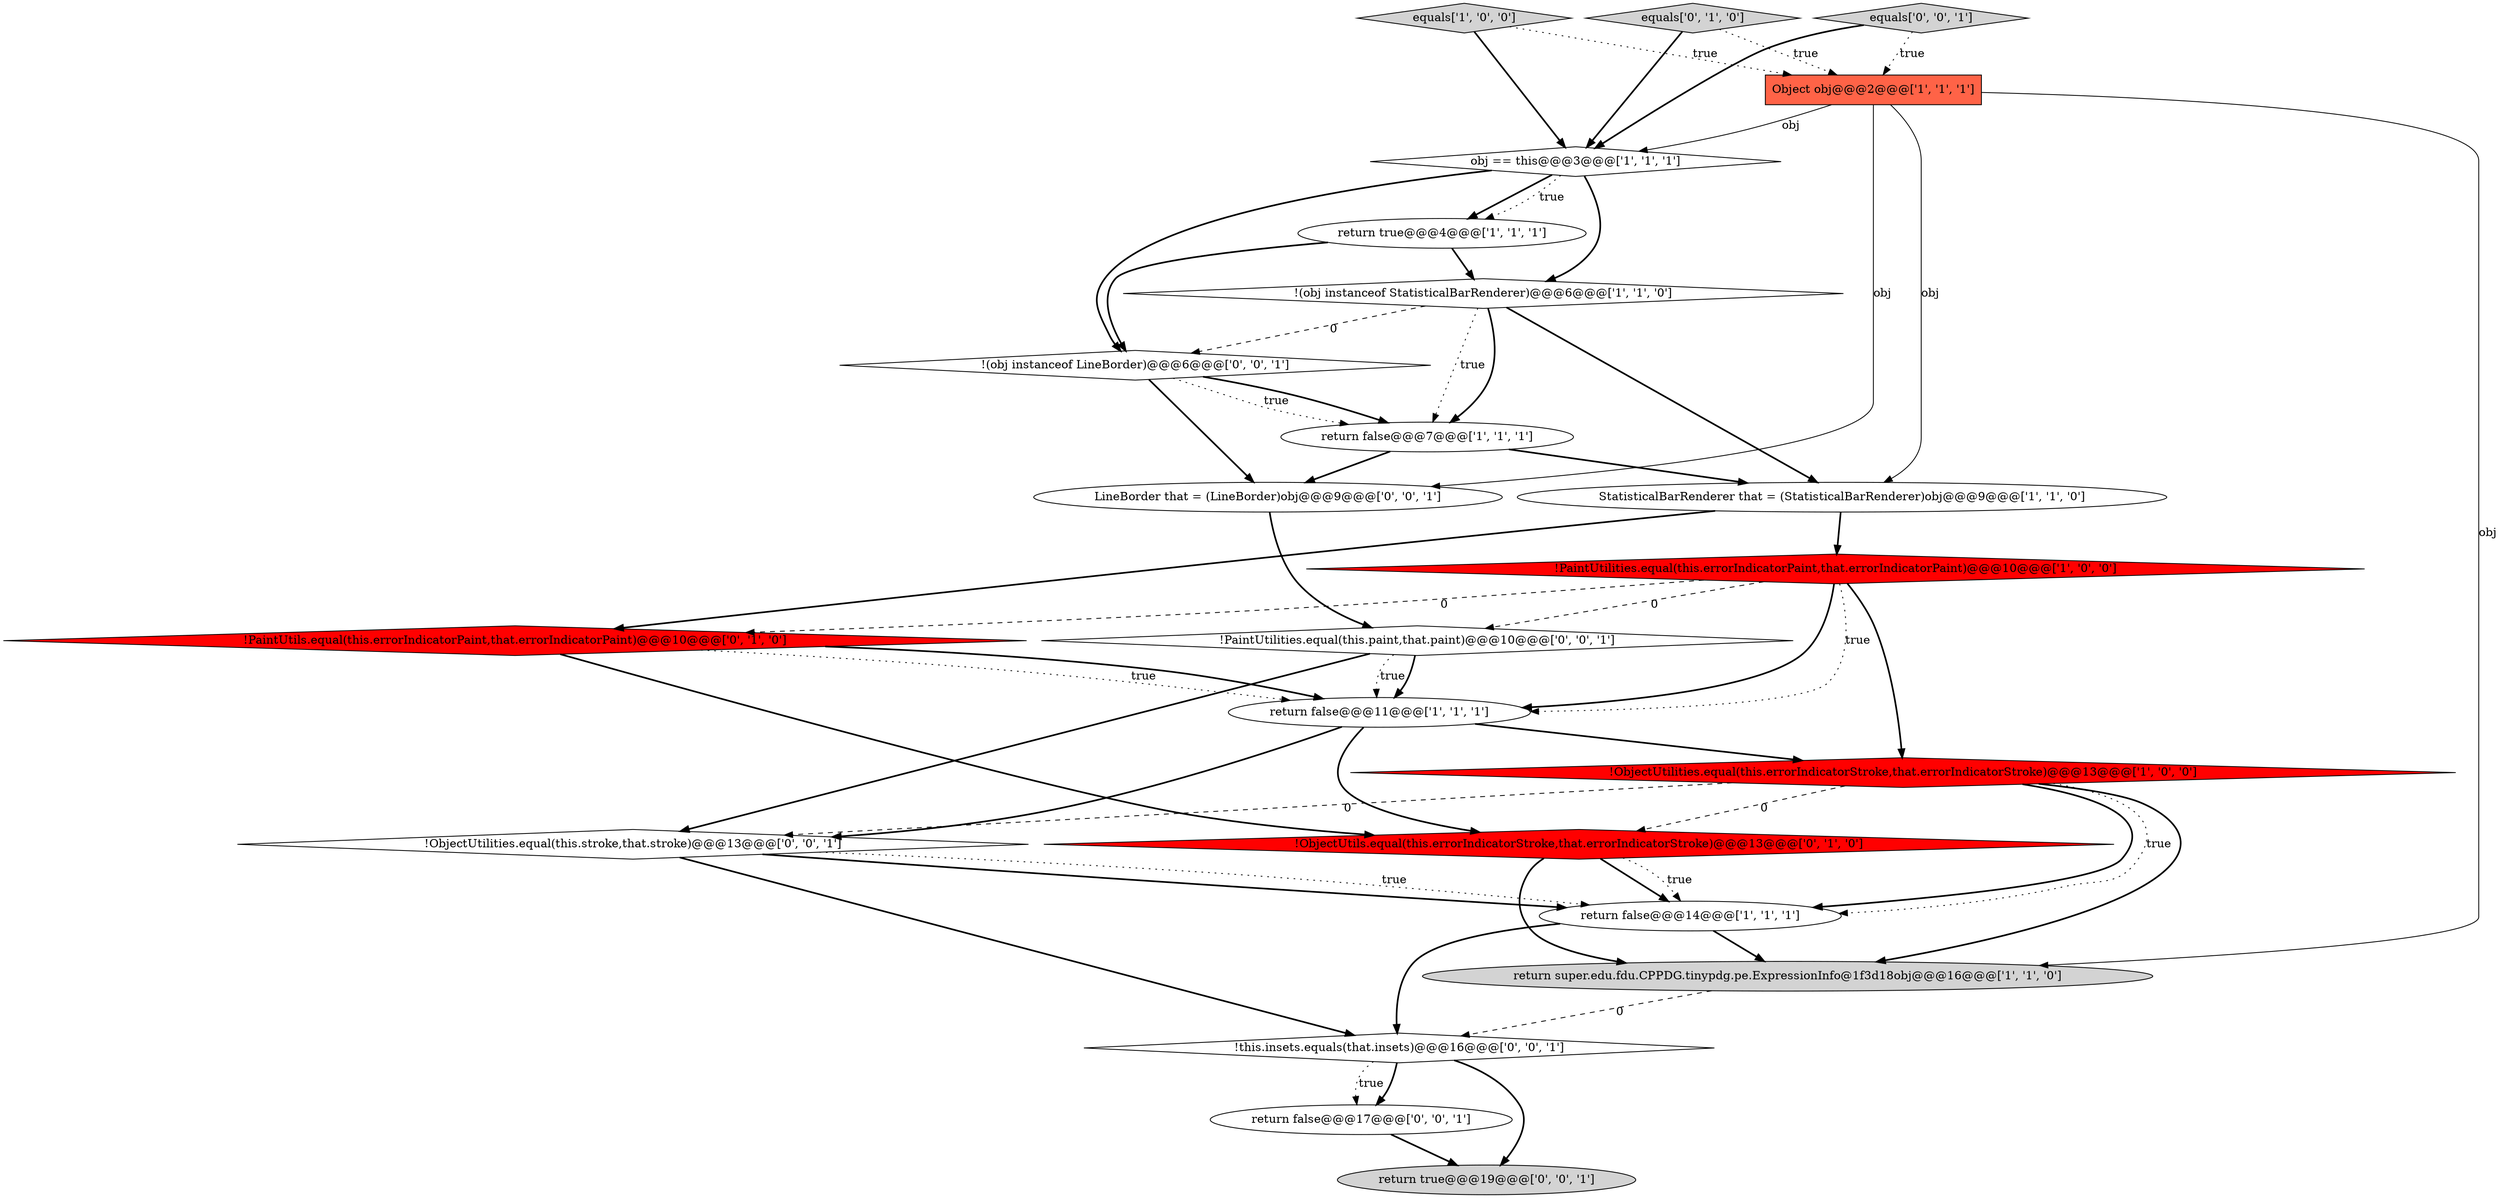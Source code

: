 digraph {
4 [style = filled, label = "obj == this@@@3@@@['1', '1', '1']", fillcolor = white, shape = diamond image = "AAA0AAABBB1BBB"];
10 [style = filled, label = "equals['1', '0', '0']", fillcolor = lightgray, shape = diamond image = "AAA0AAABBB1BBB"];
15 [style = filled, label = "return false@@@17@@@['0', '0', '1']", fillcolor = white, shape = ellipse image = "AAA0AAABBB3BBB"];
20 [style = filled, label = "!this.insets.equals(that.insets)@@@16@@@['0', '0', '1']", fillcolor = white, shape = diamond image = "AAA0AAABBB3BBB"];
2 [style = filled, label = "return false@@@11@@@['1', '1', '1']", fillcolor = white, shape = ellipse image = "AAA0AAABBB1BBB"];
1 [style = filled, label = "return false@@@7@@@['1', '1', '1']", fillcolor = white, shape = ellipse image = "AAA0AAABBB1BBB"];
7 [style = filled, label = "!PaintUtilities.equal(this.errorIndicatorPaint,that.errorIndicatorPaint)@@@10@@@['1', '0', '0']", fillcolor = red, shape = diamond image = "AAA1AAABBB1BBB"];
13 [style = filled, label = "!ObjectUtils.equal(this.errorIndicatorStroke,that.errorIndicatorStroke)@@@13@@@['0', '1', '0']", fillcolor = red, shape = diamond image = "AAA1AAABBB2BBB"];
21 [style = filled, label = "!PaintUtilities.equal(this.paint,that.paint)@@@10@@@['0', '0', '1']", fillcolor = white, shape = diamond image = "AAA0AAABBB3BBB"];
16 [style = filled, label = "return true@@@19@@@['0', '0', '1']", fillcolor = lightgray, shape = ellipse image = "AAA0AAABBB3BBB"];
11 [style = filled, label = "!ObjectUtilities.equal(this.errorIndicatorStroke,that.errorIndicatorStroke)@@@13@@@['1', '0', '0']", fillcolor = red, shape = diamond image = "AAA1AAABBB1BBB"];
17 [style = filled, label = "!(obj instanceof LineBorder)@@@6@@@['0', '0', '1']", fillcolor = white, shape = diamond image = "AAA0AAABBB3BBB"];
0 [style = filled, label = "Object obj@@@2@@@['1', '1', '1']", fillcolor = tomato, shape = box image = "AAA0AAABBB1BBB"];
18 [style = filled, label = "!ObjectUtilities.equal(this.stroke,that.stroke)@@@13@@@['0', '0', '1']", fillcolor = white, shape = diamond image = "AAA0AAABBB3BBB"];
14 [style = filled, label = "!PaintUtils.equal(this.errorIndicatorPaint,that.errorIndicatorPaint)@@@10@@@['0', '1', '0']", fillcolor = red, shape = diamond image = "AAA1AAABBB2BBB"];
6 [style = filled, label = "return false@@@14@@@['1', '1', '1']", fillcolor = white, shape = ellipse image = "AAA0AAABBB1BBB"];
9 [style = filled, label = "return true@@@4@@@['1', '1', '1']", fillcolor = white, shape = ellipse image = "AAA0AAABBB1BBB"];
3 [style = filled, label = "return super.edu.fdu.CPPDG.tinypdg.pe.ExpressionInfo@1f3d18obj@@@16@@@['1', '1', '0']", fillcolor = lightgray, shape = ellipse image = "AAA0AAABBB1BBB"];
8 [style = filled, label = "StatisticalBarRenderer that = (StatisticalBarRenderer)obj@@@9@@@['1', '1', '0']", fillcolor = white, shape = ellipse image = "AAA0AAABBB1BBB"];
12 [style = filled, label = "equals['0', '1', '0']", fillcolor = lightgray, shape = diamond image = "AAA0AAABBB2BBB"];
5 [style = filled, label = "!(obj instanceof StatisticalBarRenderer)@@@6@@@['1', '1', '0']", fillcolor = white, shape = diamond image = "AAA0AAABBB1BBB"];
22 [style = filled, label = "equals['0', '0', '1']", fillcolor = lightgray, shape = diamond image = "AAA0AAABBB3BBB"];
19 [style = filled, label = "LineBorder that = (LineBorder)obj@@@9@@@['0', '0', '1']", fillcolor = white, shape = ellipse image = "AAA0AAABBB3BBB"];
13->6 [style = dotted, label="true"];
4->9 [style = bold, label=""];
7->2 [style = dotted, label="true"];
14->2 [style = dotted, label="true"];
5->8 [style = bold, label=""];
6->3 [style = bold, label=""];
7->11 [style = bold, label=""];
7->21 [style = dashed, label="0"];
1->8 [style = bold, label=""];
4->17 [style = bold, label=""];
17->1 [style = bold, label=""];
7->14 [style = dashed, label="0"];
22->0 [style = dotted, label="true"];
17->1 [style = dotted, label="true"];
5->1 [style = dotted, label="true"];
11->6 [style = bold, label=""];
0->3 [style = solid, label="obj"];
8->14 [style = bold, label=""];
21->2 [style = dotted, label="true"];
9->17 [style = bold, label=""];
2->18 [style = bold, label=""];
15->16 [style = bold, label=""];
17->19 [style = bold, label=""];
21->18 [style = bold, label=""];
8->7 [style = bold, label=""];
21->2 [style = bold, label=""];
18->6 [style = dotted, label="true"];
2->13 [style = bold, label=""];
22->4 [style = bold, label=""];
6->20 [style = bold, label=""];
5->1 [style = bold, label=""];
18->20 [style = bold, label=""];
11->13 [style = dashed, label="0"];
0->8 [style = solid, label="obj"];
20->16 [style = bold, label=""];
5->17 [style = dashed, label="0"];
13->3 [style = bold, label=""];
12->4 [style = bold, label=""];
11->3 [style = bold, label=""];
18->6 [style = bold, label=""];
11->6 [style = dotted, label="true"];
7->2 [style = bold, label=""];
11->18 [style = dashed, label="0"];
3->20 [style = dashed, label="0"];
10->4 [style = bold, label=""];
12->0 [style = dotted, label="true"];
9->5 [style = bold, label=""];
10->0 [style = dotted, label="true"];
14->2 [style = bold, label=""];
14->13 [style = bold, label=""];
13->6 [style = bold, label=""];
4->9 [style = dotted, label="true"];
1->19 [style = bold, label=""];
0->4 [style = solid, label="obj"];
20->15 [style = bold, label=""];
4->5 [style = bold, label=""];
0->19 [style = solid, label="obj"];
2->11 [style = bold, label=""];
20->15 [style = dotted, label="true"];
19->21 [style = bold, label=""];
}
